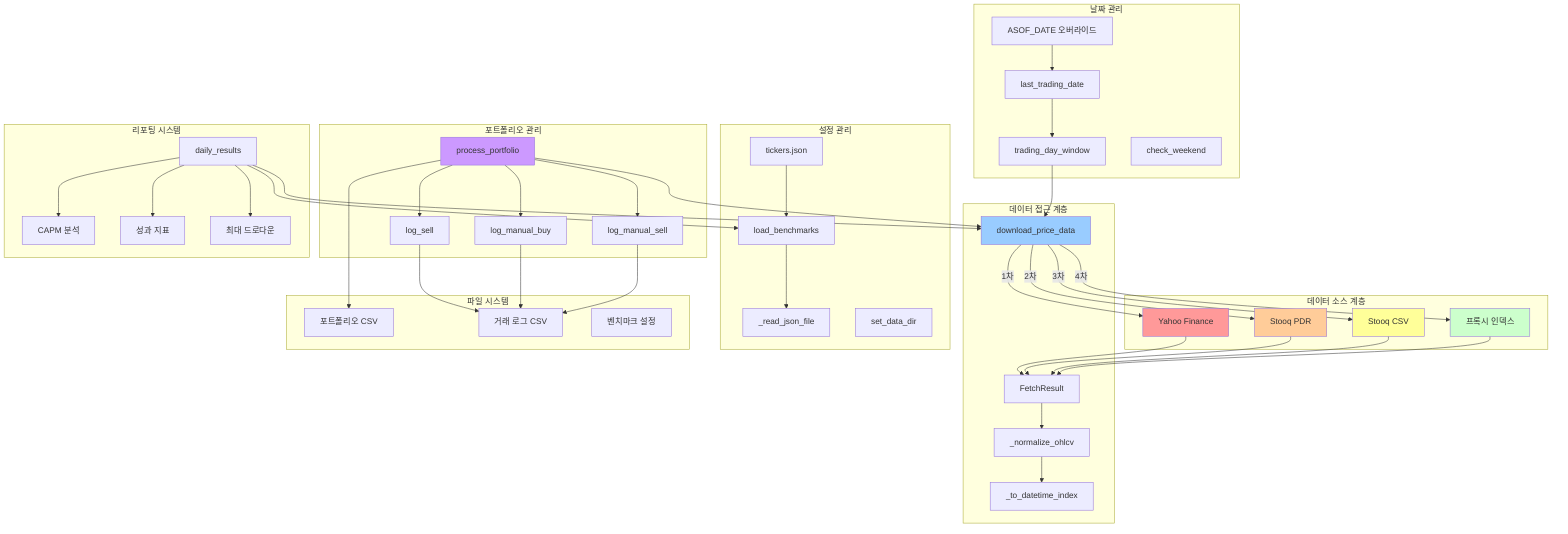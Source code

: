graph TB
    subgraph "데이터 소스 계층"
        YF[Yahoo Finance]
        SP[Stooq PDR]
        SC[Stooq CSV]
        PI[프록시 인덱스]
    end
    
    subgraph "데이터 접근 계층"
        DPD[download_price_data]
        FR[FetchResult]
        NORM[_normalize_ohlcv]
        DTI[_to_datetime_index]
    end
    
    subgraph "날짜 관리"
        LTD[last_trading_date]
        TDW[trading_day_window]
        CW[check_weekend]
        ASOF[ASOF_DATE 오버라이드]
    end
    
    subgraph "포트폴리오 관리"
        PP[process_portfolio]
        LS[log_sell]
        LMB[log_manual_buy]
        LMS[log_manual_sell]
    end
    
    subgraph "설정 관리"
        LB[load_benchmarks]
        RJF[_read_json_file]
        SDD[set_data_dir]
        TJ[tickers.json]
    end
    
    subgraph "리포팅 시스템"
        DR[daily_results]
        CAPM[CAPM 분석]
        PERF[성과 지표]
        MDD[최대 드로다운]
    end
    
    subgraph "파일 시스템"
        PF[포트폴리오 CSV]
        TL[거래 로그 CSV]
        BM[벤치마크 설정]
    end
    
    DPD -->|1차| YF
    DPD -->|2차| SP
    DPD -->|3차| SC
    DPD -->|4차| PI
    
    YF --> FR
    SP --> FR
    SC --> FR
    PI --> FR
    
    FR --> NORM
    NORM --> DTI
    
    LTD --> TDW
    TDW --> DPD
    ASOF --> LTD
    
    PP --> DPD
    PP --> LS
    PP --> LMB
    PP --> LMS
    
    TJ --> LB
    LB --> RJF
    
    PP --> PF
    LS --> TL
    LMB --> TL
    LMS --> TL
    
    DR --> DPD
    DR --> CAPM
    DR --> PERF
    DR --> MDD
    DR --> LB
    
    style YF fill:#ff9999
    style SP fill:#ffcc99
    style SC fill:#ffff99
    style PI fill:#ccffcc
    style DPD fill:#99ccff
    style PP fill:#cc99ff